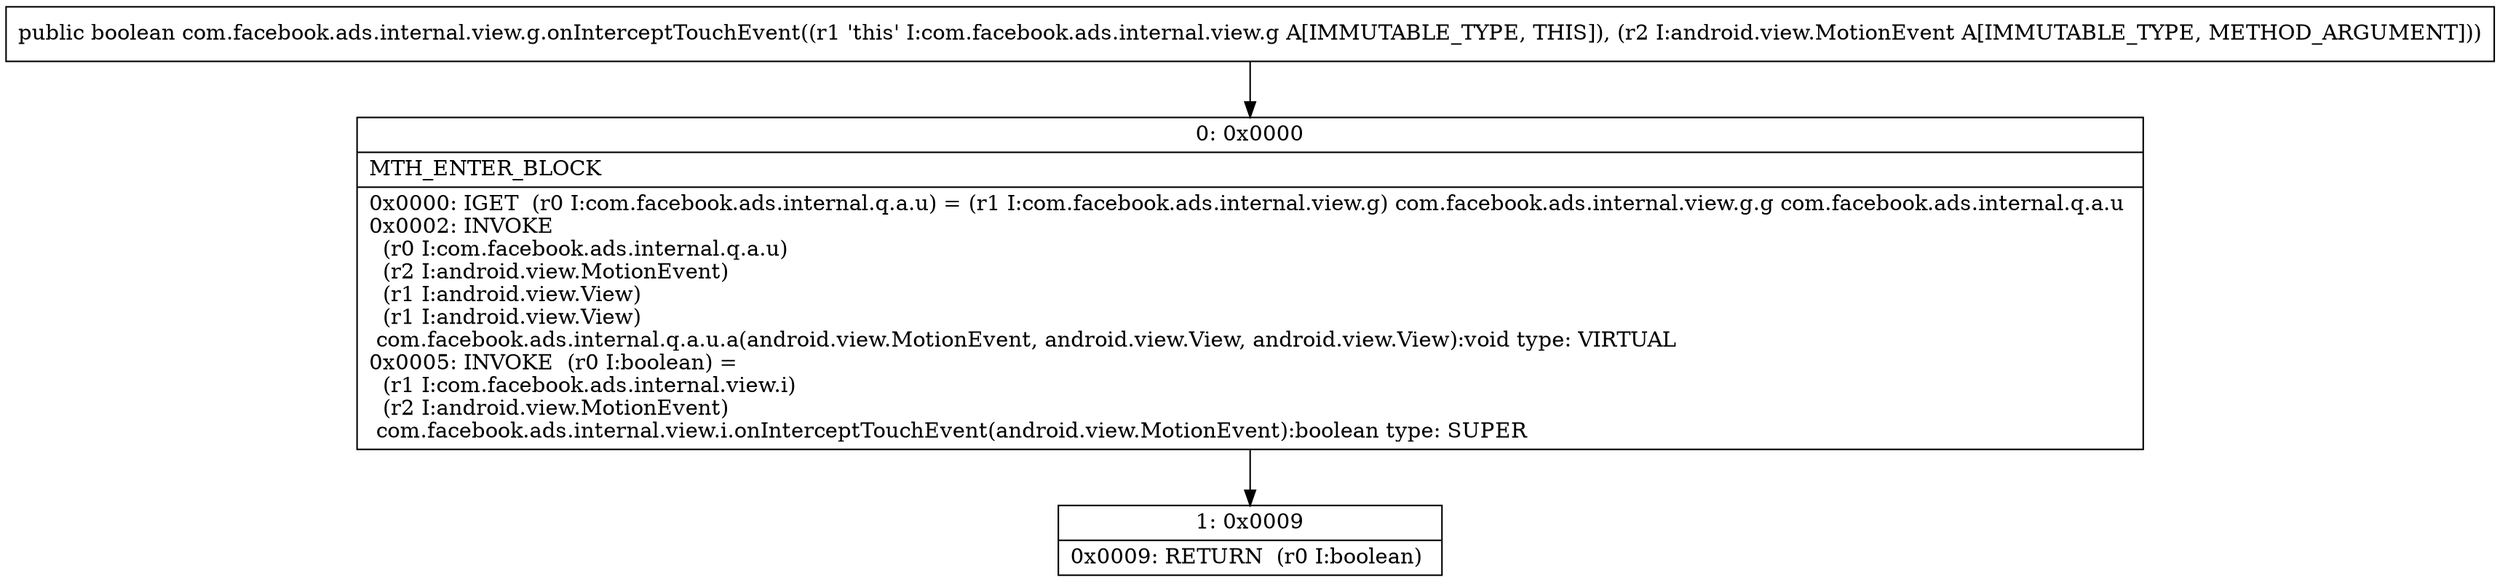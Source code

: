 digraph "CFG forcom.facebook.ads.internal.view.g.onInterceptTouchEvent(Landroid\/view\/MotionEvent;)Z" {
Node_0 [shape=record,label="{0\:\ 0x0000|MTH_ENTER_BLOCK\l|0x0000: IGET  (r0 I:com.facebook.ads.internal.q.a.u) = (r1 I:com.facebook.ads.internal.view.g) com.facebook.ads.internal.view.g.g com.facebook.ads.internal.q.a.u \l0x0002: INVOKE  \l  (r0 I:com.facebook.ads.internal.q.a.u)\l  (r2 I:android.view.MotionEvent)\l  (r1 I:android.view.View)\l  (r1 I:android.view.View)\l com.facebook.ads.internal.q.a.u.a(android.view.MotionEvent, android.view.View, android.view.View):void type: VIRTUAL \l0x0005: INVOKE  (r0 I:boolean) = \l  (r1 I:com.facebook.ads.internal.view.i)\l  (r2 I:android.view.MotionEvent)\l com.facebook.ads.internal.view.i.onInterceptTouchEvent(android.view.MotionEvent):boolean type: SUPER \l}"];
Node_1 [shape=record,label="{1\:\ 0x0009|0x0009: RETURN  (r0 I:boolean) \l}"];
MethodNode[shape=record,label="{public boolean com.facebook.ads.internal.view.g.onInterceptTouchEvent((r1 'this' I:com.facebook.ads.internal.view.g A[IMMUTABLE_TYPE, THIS]), (r2 I:android.view.MotionEvent A[IMMUTABLE_TYPE, METHOD_ARGUMENT])) }"];
MethodNode -> Node_0;
Node_0 -> Node_1;
}

